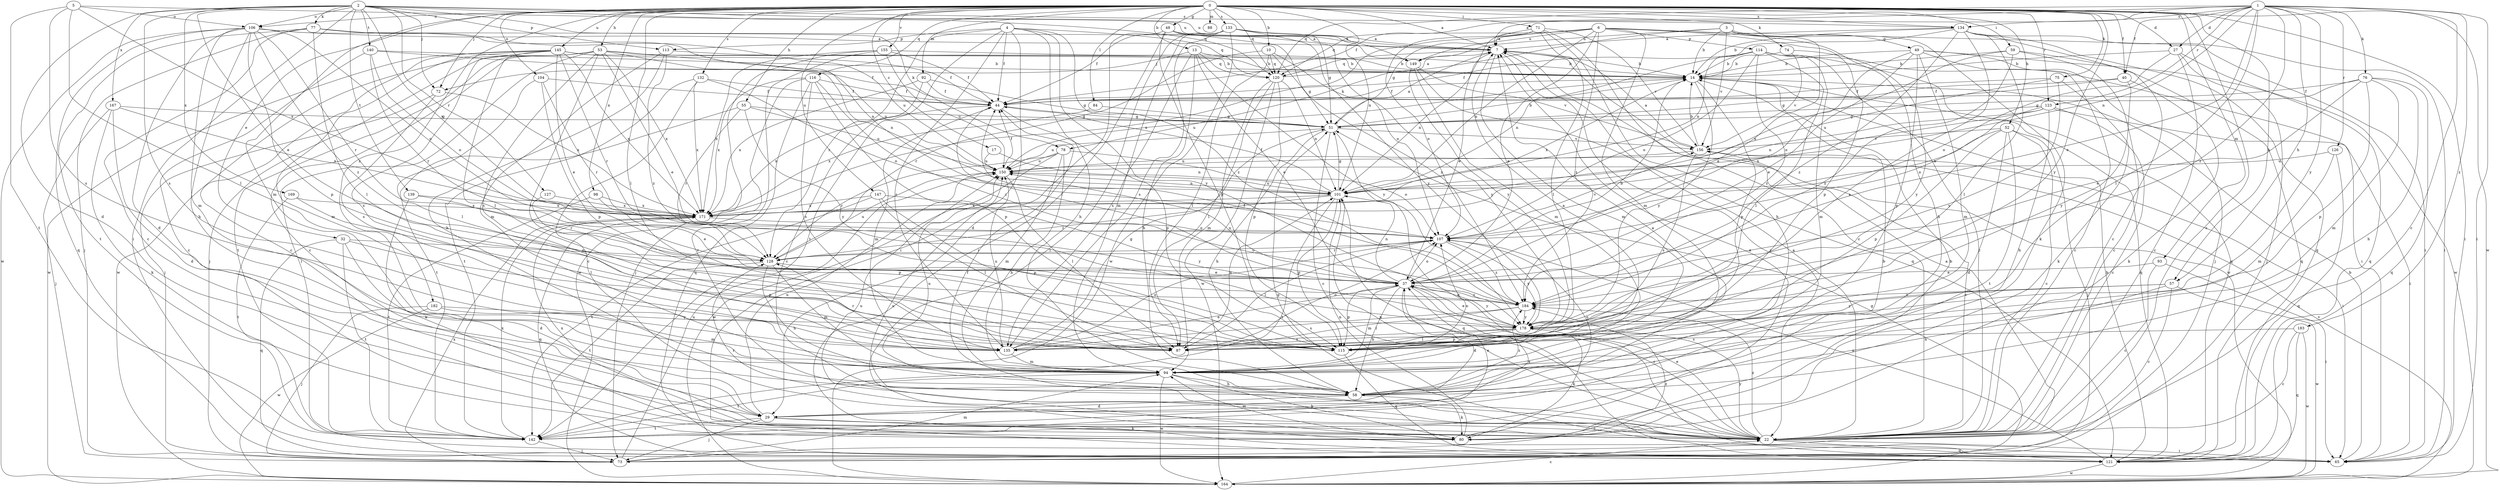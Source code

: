 strict digraph  {
0;
1;
2;
3;
4;
5;
6;
7;
10;
13;
14;
17;
22;
27;
29;
32;
37;
40;
44;
48;
49;
51;
52;
53;
55;
57;
58;
59;
65;
71;
72;
73;
74;
75;
76;
77;
78;
80;
84;
87;
88;
92;
93;
94;
98;
101;
104;
106;
107;
113;
114;
115;
116;
120;
121;
123;
126;
127;
128;
132;
133;
134;
135;
139;
140;
142;
145;
147;
149;
150;
155;
156;
164;
167;
169;
171;
178;
182;
183;
184;
0 -> 7  [label=a];
0 -> 10  [label=b];
0 -> 13  [label=b];
0 -> 17  [label=c];
0 -> 22  [label=c];
0 -> 27  [label=d];
0 -> 32  [label=e];
0 -> 40  [label=f];
0 -> 48  [label=g];
0 -> 52  [label=h];
0 -> 53  [label=h];
0 -> 55  [label=h];
0 -> 57  [label=h];
0 -> 59  [label=i];
0 -> 65  [label=i];
0 -> 71  [label=j];
0 -> 72  [label=j];
0 -> 74  [label=k];
0 -> 75  [label=k];
0 -> 84  [label=l];
0 -> 87  [label=l];
0 -> 88  [label=m];
0 -> 92  [label=m];
0 -> 93  [label=m];
0 -> 94  [label=m];
0 -> 98  [label=n];
0 -> 101  [label=n];
0 -> 104  [label=o];
0 -> 106  [label=o];
0 -> 116  [label=q];
0 -> 120  [label=q];
0 -> 123  [label=r];
0 -> 132  [label=s];
0 -> 133  [label=s];
0 -> 134  [label=s];
0 -> 145  [label=u];
0 -> 147  [label=u];
0 -> 155  [label=v];
0 -> 164  [label=w];
0 -> 178  [label=y];
0 -> 182  [label=z];
1 -> 7  [label=a];
1 -> 22  [label=c];
1 -> 27  [label=d];
1 -> 37  [label=e];
1 -> 40  [label=f];
1 -> 44  [label=f];
1 -> 57  [label=h];
1 -> 65  [label=i];
1 -> 76  [label=k];
1 -> 87  [label=l];
1 -> 101  [label=n];
1 -> 120  [label=q];
1 -> 123  [label=r];
1 -> 126  [label=r];
1 -> 134  [label=s];
1 -> 178  [label=y];
1 -> 183  [label=z];
1 -> 184  [label=z];
2 -> 29  [label=d];
2 -> 37  [label=e];
2 -> 65  [label=i];
2 -> 72  [label=j];
2 -> 77  [label=k];
2 -> 78  [label=k];
2 -> 106  [label=o];
2 -> 113  [label=p];
2 -> 120  [label=q];
2 -> 127  [label=r];
2 -> 134  [label=s];
2 -> 135  [label=s];
2 -> 139  [label=t];
2 -> 140  [label=t];
2 -> 149  [label=u];
2 -> 167  [label=x];
2 -> 169  [label=x];
2 -> 171  [label=x];
3 -> 14  [label=b];
3 -> 37  [label=e];
3 -> 49  [label=g];
3 -> 78  [label=k];
3 -> 80  [label=k];
3 -> 149  [label=u];
3 -> 156  [label=v];
4 -> 44  [label=f];
4 -> 58  [label=h];
4 -> 65  [label=i];
4 -> 113  [label=p];
4 -> 120  [label=q];
4 -> 128  [label=r];
4 -> 135  [label=s];
4 -> 142  [label=t];
4 -> 178  [label=y];
4 -> 184  [label=z];
5 -> 87  [label=l];
5 -> 106  [label=o];
5 -> 135  [label=s];
5 -> 142  [label=t];
5 -> 149  [label=u];
5 -> 171  [label=x];
6 -> 37  [label=e];
6 -> 51  [label=g];
6 -> 58  [label=h];
6 -> 65  [label=i];
6 -> 94  [label=m];
6 -> 101  [label=n];
6 -> 114  [label=p];
6 -> 115  [label=p];
6 -> 120  [label=q];
6 -> 149  [label=u];
6 -> 171  [label=x];
6 -> 184  [label=z];
7 -> 14  [label=b];
7 -> 22  [label=c];
7 -> 94  [label=m];
7 -> 101  [label=n];
7 -> 120  [label=q];
7 -> 164  [label=w];
10 -> 51  [label=g];
10 -> 87  [label=l];
10 -> 120  [label=q];
10 -> 128  [label=r];
10 -> 178  [label=y];
13 -> 14  [label=b];
13 -> 37  [label=e];
13 -> 58  [label=h];
13 -> 72  [label=j];
13 -> 120  [label=q];
13 -> 135  [label=s];
13 -> 178  [label=y];
14 -> 44  [label=f];
14 -> 115  [label=p];
14 -> 121  [label=q];
14 -> 150  [label=u];
14 -> 171  [label=x];
14 -> 178  [label=y];
17 -> 101  [label=n];
17 -> 150  [label=u];
22 -> 7  [label=a];
22 -> 37  [label=e];
22 -> 44  [label=f];
22 -> 65  [label=i];
22 -> 101  [label=n];
22 -> 121  [label=q];
22 -> 128  [label=r];
22 -> 150  [label=u];
22 -> 156  [label=v];
22 -> 178  [label=y];
22 -> 184  [label=z];
27 -> 14  [label=b];
27 -> 22  [label=c];
27 -> 73  [label=j];
27 -> 107  [label=o];
27 -> 121  [label=q];
29 -> 22  [label=c];
29 -> 37  [label=e];
29 -> 73  [label=j];
29 -> 80  [label=k];
29 -> 142  [label=t];
29 -> 150  [label=u];
32 -> 29  [label=d];
32 -> 115  [label=p];
32 -> 121  [label=q];
32 -> 128  [label=r];
32 -> 142  [label=t];
37 -> 14  [label=b];
37 -> 22  [label=c];
37 -> 29  [label=d];
37 -> 44  [label=f];
37 -> 58  [label=h];
37 -> 94  [label=m];
37 -> 101  [label=n];
37 -> 107  [label=o];
37 -> 115  [label=p];
37 -> 150  [label=u];
37 -> 178  [label=y];
37 -> 184  [label=z];
40 -> 44  [label=f];
40 -> 51  [label=g];
40 -> 80  [label=k];
40 -> 178  [label=y];
44 -> 51  [label=g];
44 -> 94  [label=m];
44 -> 115  [label=p];
44 -> 171  [label=x];
48 -> 7  [label=a];
48 -> 29  [label=d];
48 -> 65  [label=i];
48 -> 107  [label=o];
48 -> 115  [label=p];
48 -> 184  [label=z];
49 -> 14  [label=b];
49 -> 22  [label=c];
49 -> 37  [label=e];
49 -> 73  [label=j];
49 -> 94  [label=m];
49 -> 107  [label=o];
49 -> 115  [label=p];
49 -> 164  [label=w];
51 -> 7  [label=a];
51 -> 14  [label=b];
51 -> 22  [label=c];
51 -> 58  [label=h];
51 -> 121  [label=q];
51 -> 150  [label=u];
51 -> 156  [label=v];
52 -> 22  [label=c];
52 -> 29  [label=d];
52 -> 73  [label=j];
52 -> 101  [label=n];
52 -> 115  [label=p];
52 -> 142  [label=t];
52 -> 156  [label=v];
53 -> 14  [label=b];
53 -> 22  [label=c];
53 -> 37  [label=e];
53 -> 65  [label=i];
53 -> 73  [label=j];
53 -> 87  [label=l];
53 -> 101  [label=n];
53 -> 135  [label=s];
53 -> 142  [label=t];
53 -> 150  [label=u];
53 -> 164  [label=w];
53 -> 171  [label=x];
55 -> 51  [label=g];
55 -> 128  [label=r];
55 -> 142  [label=t];
55 -> 150  [label=u];
55 -> 178  [label=y];
57 -> 22  [label=c];
57 -> 58  [label=h];
57 -> 164  [label=w];
57 -> 178  [label=y];
57 -> 184  [label=z];
58 -> 7  [label=a];
58 -> 29  [label=d];
58 -> 80  [label=k];
58 -> 107  [label=o];
58 -> 150  [label=u];
58 -> 184  [label=z];
59 -> 14  [label=b];
59 -> 22  [label=c];
59 -> 121  [label=q];
59 -> 171  [label=x];
59 -> 184  [label=z];
65 -> 14  [label=b];
65 -> 51  [label=g];
71 -> 7  [label=a];
71 -> 22  [label=c];
71 -> 37  [label=e];
71 -> 58  [label=h];
71 -> 87  [label=l];
71 -> 107  [label=o];
71 -> 156  [label=v];
72 -> 73  [label=j];
72 -> 135  [label=s];
72 -> 171  [label=x];
73 -> 7  [label=a];
73 -> 94  [label=m];
73 -> 150  [label=u];
73 -> 171  [label=x];
73 -> 184  [label=z];
74 -> 14  [label=b];
74 -> 156  [label=v];
74 -> 178  [label=y];
75 -> 44  [label=f];
75 -> 80  [label=k];
75 -> 150  [label=u];
75 -> 178  [label=y];
76 -> 37  [label=e];
76 -> 44  [label=f];
76 -> 51  [label=g];
76 -> 58  [label=h];
76 -> 94  [label=m];
76 -> 115  [label=p];
76 -> 121  [label=q];
77 -> 7  [label=a];
77 -> 22  [label=c];
77 -> 73  [label=j];
77 -> 87  [label=l];
77 -> 142  [label=t];
77 -> 150  [label=u];
78 -> 58  [label=h];
78 -> 94  [label=m];
78 -> 107  [label=o];
78 -> 128  [label=r];
78 -> 150  [label=u];
78 -> 164  [label=w];
80 -> 7  [label=a];
80 -> 14  [label=b];
80 -> 94  [label=m];
80 -> 101  [label=n];
80 -> 150  [label=u];
80 -> 171  [label=x];
84 -> 51  [label=g];
84 -> 171  [label=x];
87 -> 101  [label=n];
87 -> 107  [label=o];
92 -> 22  [label=c];
92 -> 44  [label=f];
92 -> 51  [label=g];
92 -> 171  [label=x];
93 -> 22  [label=c];
93 -> 37  [label=e];
93 -> 65  [label=i];
94 -> 58  [label=h];
94 -> 80  [label=k];
94 -> 107  [label=o];
94 -> 142  [label=t];
94 -> 164  [label=w];
98 -> 37  [label=e];
98 -> 142  [label=t];
98 -> 171  [label=x];
101 -> 44  [label=f];
101 -> 51  [label=g];
101 -> 115  [label=p];
101 -> 121  [label=q];
101 -> 128  [label=r];
101 -> 142  [label=t];
101 -> 150  [label=u];
101 -> 171  [label=x];
104 -> 44  [label=f];
104 -> 87  [label=l];
104 -> 115  [label=p];
104 -> 128  [label=r];
106 -> 7  [label=a];
106 -> 29  [label=d];
106 -> 58  [label=h];
106 -> 94  [label=m];
106 -> 101  [label=n];
106 -> 107  [label=o];
106 -> 115  [label=p];
106 -> 121  [label=q];
106 -> 128  [label=r];
106 -> 164  [label=w];
106 -> 184  [label=z];
107 -> 87  [label=l];
107 -> 128  [label=r];
107 -> 156  [label=v];
107 -> 178  [label=y];
107 -> 184  [label=z];
113 -> 14  [label=b];
113 -> 58  [label=h];
113 -> 94  [label=m];
113 -> 184  [label=z];
114 -> 14  [label=b];
114 -> 22  [label=c];
114 -> 44  [label=f];
114 -> 65  [label=i];
114 -> 87  [label=l];
114 -> 94  [label=m];
114 -> 101  [label=n];
114 -> 107  [label=o];
114 -> 121  [label=q];
114 -> 184  [label=z];
115 -> 7  [label=a];
115 -> 121  [label=q];
116 -> 44  [label=f];
116 -> 73  [label=j];
116 -> 115  [label=p];
116 -> 121  [label=q];
116 -> 135  [label=s];
116 -> 171  [label=x];
116 -> 184  [label=z];
120 -> 7  [label=a];
120 -> 87  [label=l];
120 -> 94  [label=m];
120 -> 101  [label=n];
120 -> 115  [label=p];
120 -> 164  [label=w];
121 -> 14  [label=b];
121 -> 107  [label=o];
121 -> 164  [label=w];
123 -> 22  [label=c];
123 -> 51  [label=g];
123 -> 58  [label=h];
123 -> 65  [label=i];
123 -> 101  [label=n];
123 -> 107  [label=o];
123 -> 171  [label=x];
126 -> 94  [label=m];
126 -> 121  [label=q];
126 -> 150  [label=u];
127 -> 115  [label=p];
127 -> 171  [label=x];
128 -> 37  [label=e];
128 -> 58  [label=h];
128 -> 94  [label=m];
128 -> 107  [label=o];
128 -> 142  [label=t];
128 -> 150  [label=u];
132 -> 22  [label=c];
132 -> 44  [label=f];
132 -> 107  [label=o];
132 -> 142  [label=t];
132 -> 171  [label=x];
133 -> 7  [label=a];
133 -> 44  [label=f];
133 -> 51  [label=g];
133 -> 65  [label=i];
133 -> 94  [label=m];
133 -> 135  [label=s];
133 -> 164  [label=w];
133 -> 178  [label=y];
134 -> 7  [label=a];
134 -> 14  [label=b];
134 -> 22  [label=c];
134 -> 65  [label=i];
134 -> 87  [label=l];
134 -> 101  [label=n];
134 -> 121  [label=q];
134 -> 135  [label=s];
134 -> 184  [label=z];
135 -> 37  [label=e];
135 -> 51  [label=g];
135 -> 94  [label=m];
135 -> 107  [label=o];
135 -> 128  [label=r];
135 -> 150  [label=u];
139 -> 80  [label=k];
139 -> 128  [label=r];
139 -> 171  [label=x];
140 -> 14  [label=b];
140 -> 22  [label=c];
140 -> 44  [label=f];
140 -> 107  [label=o];
140 -> 128  [label=r];
142 -> 14  [label=b];
142 -> 37  [label=e];
142 -> 73  [label=j];
142 -> 171  [label=x];
145 -> 14  [label=b];
145 -> 22  [label=c];
145 -> 37  [label=e];
145 -> 44  [label=f];
145 -> 87  [label=l];
145 -> 94  [label=m];
145 -> 128  [label=r];
145 -> 135  [label=s];
145 -> 164  [label=w];
145 -> 171  [label=x];
147 -> 87  [label=l];
147 -> 115  [label=p];
147 -> 142  [label=t];
147 -> 171  [label=x];
147 -> 178  [label=y];
149 -> 94  [label=m];
149 -> 121  [label=q];
149 -> 156  [label=v];
149 -> 178  [label=y];
150 -> 44  [label=f];
150 -> 87  [label=l];
150 -> 101  [label=n];
155 -> 14  [label=b];
155 -> 22  [label=c];
155 -> 44  [label=f];
155 -> 150  [label=u];
155 -> 164  [label=w];
155 -> 171  [label=x];
156 -> 7  [label=a];
156 -> 14  [label=b];
156 -> 65  [label=i];
156 -> 135  [label=s];
156 -> 150  [label=u];
164 -> 22  [label=c];
164 -> 51  [label=g];
164 -> 156  [label=v];
167 -> 29  [label=d];
167 -> 51  [label=g];
167 -> 73  [label=j];
167 -> 80  [label=k];
167 -> 171  [label=x];
169 -> 87  [label=l];
169 -> 142  [label=t];
169 -> 171  [label=x];
171 -> 107  [label=o];
171 -> 121  [label=q];
178 -> 37  [label=e];
178 -> 80  [label=k];
178 -> 87  [label=l];
178 -> 115  [label=p];
178 -> 135  [label=s];
182 -> 73  [label=j];
182 -> 94  [label=m];
182 -> 164  [label=w];
182 -> 178  [label=y];
183 -> 22  [label=c];
183 -> 121  [label=q];
183 -> 135  [label=s];
183 -> 164  [label=w];
184 -> 44  [label=f];
184 -> 87  [label=l];
184 -> 135  [label=s];
184 -> 178  [label=y];
}
